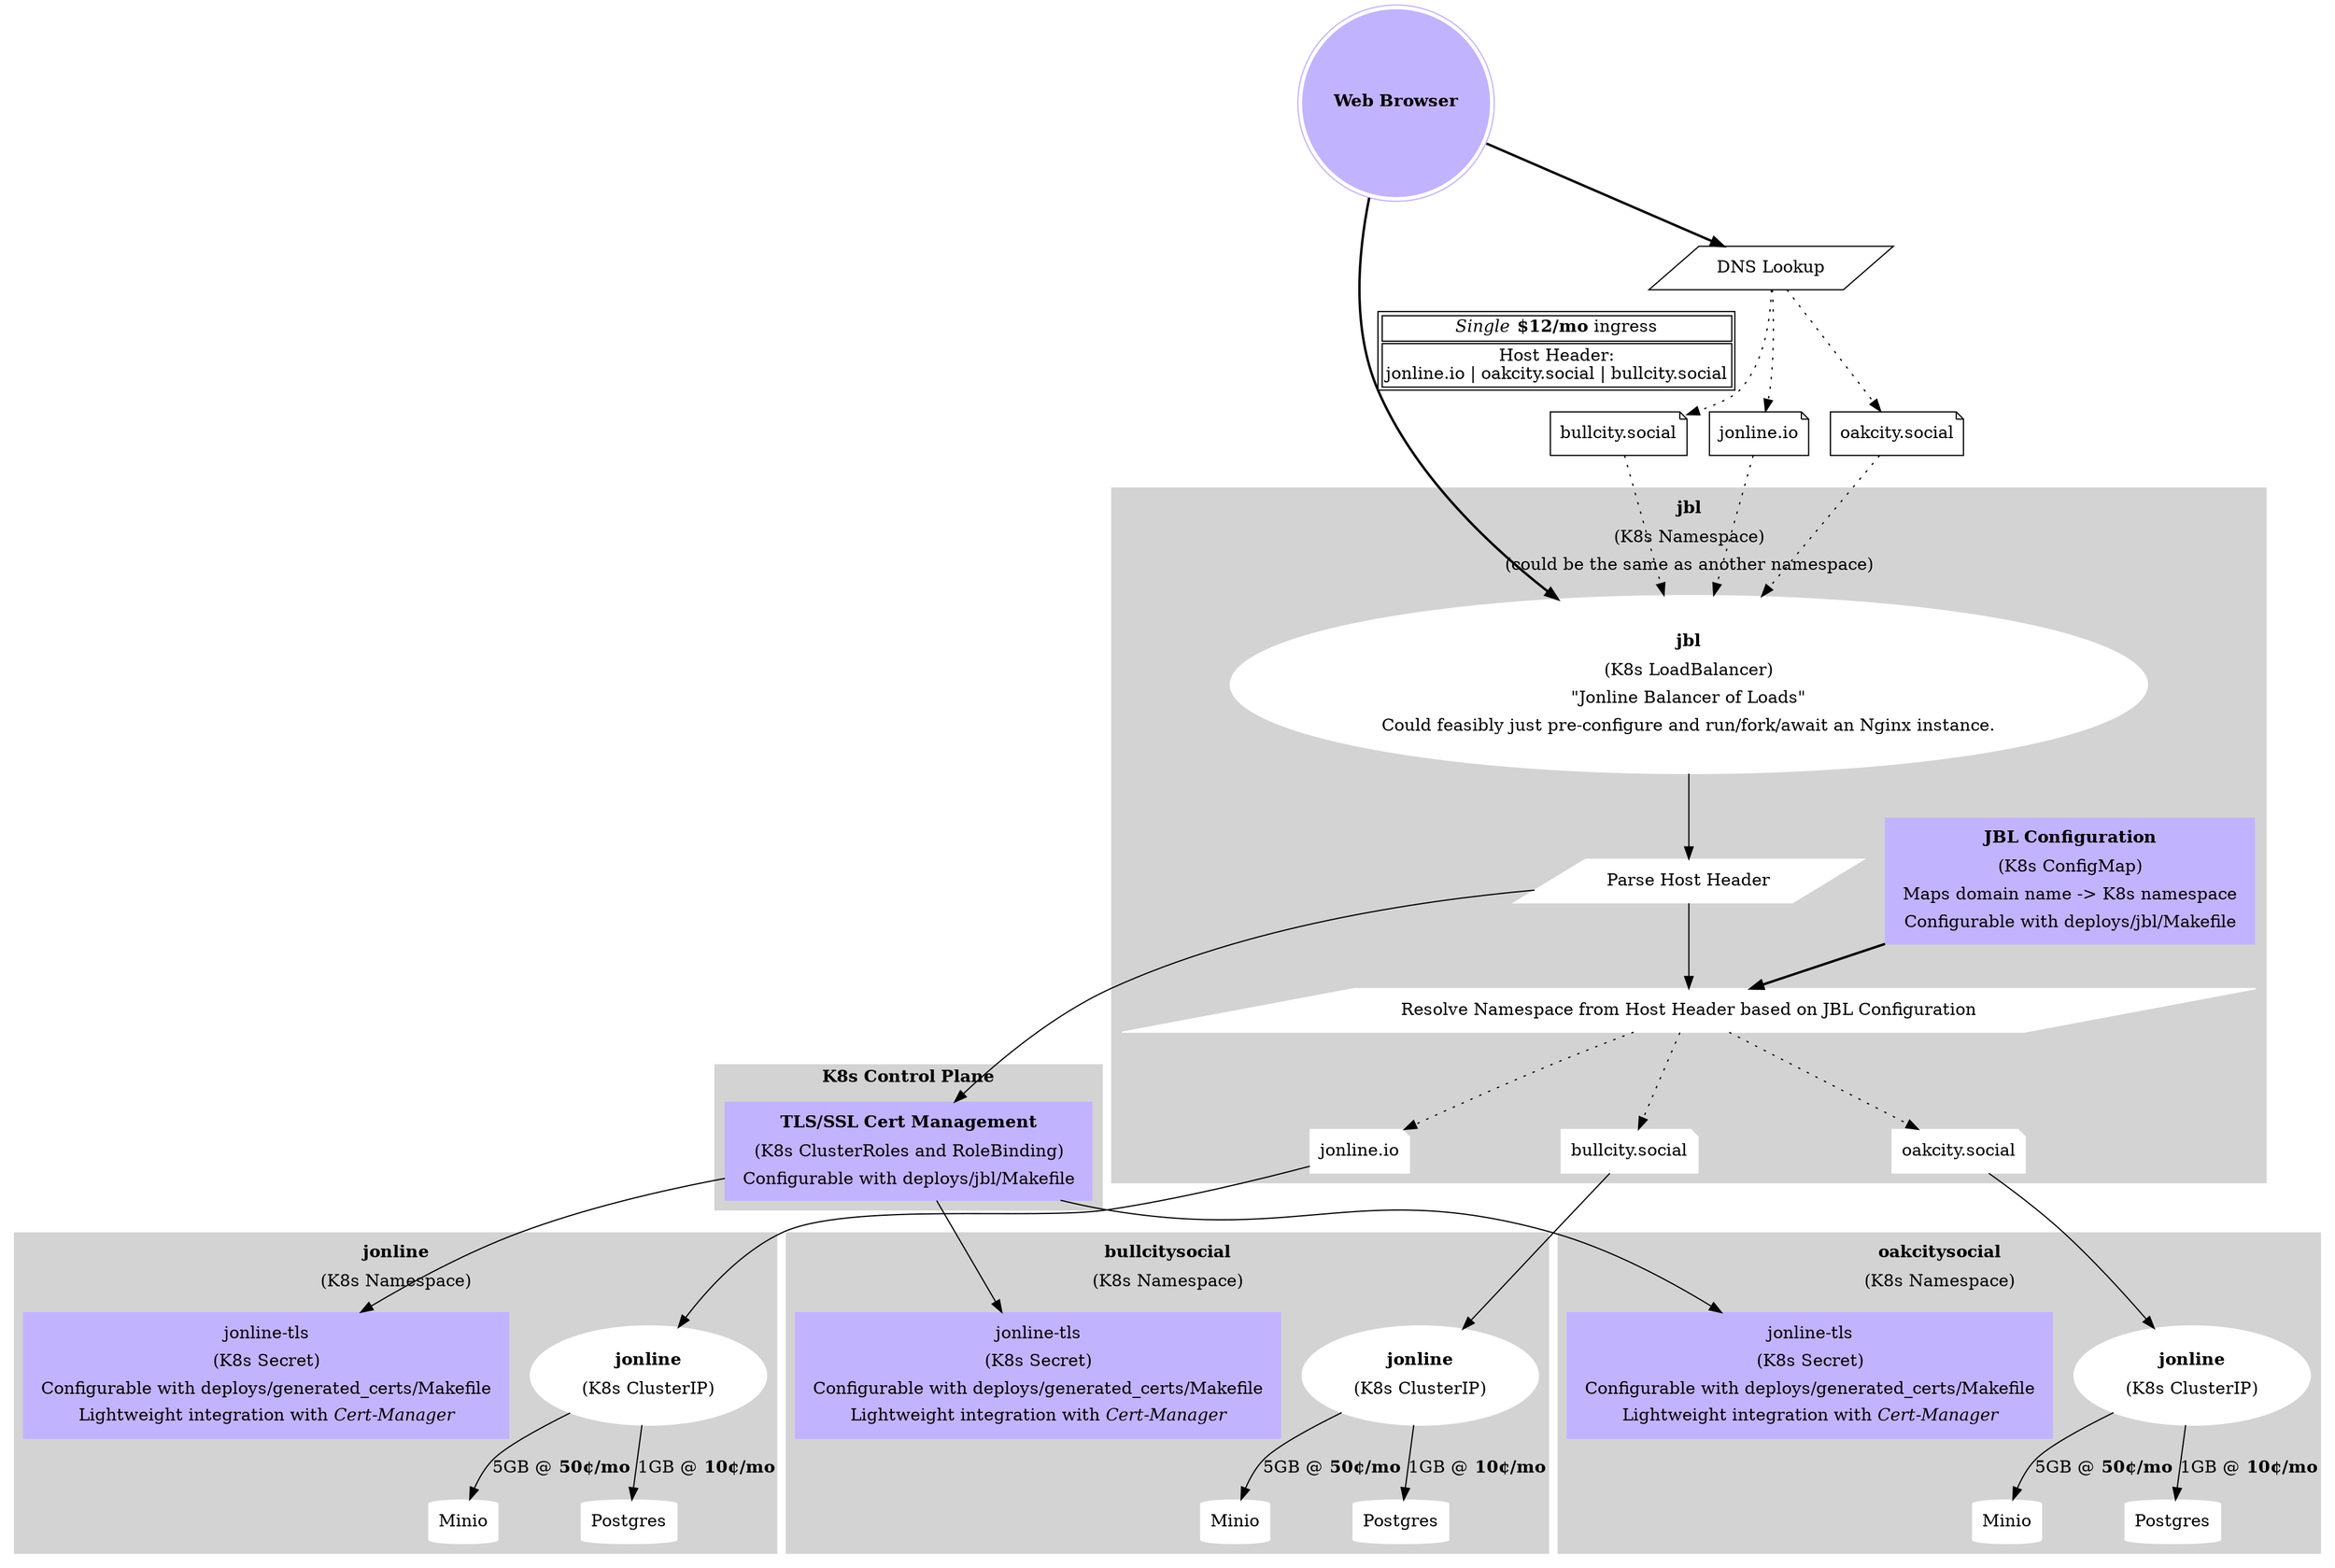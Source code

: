 digraph G {
  size = "100,100";
  browser [shape = doublecircle;style = filled;color = ".7 .3 1.0";label = <<b>Web Browser</b>>;];
  
  browser -> jbl [style = bold; label = <<table><tr><td><i>Single</i>&nbsp;<b>$12/mo</b>&nbsp;ingress</td></tr><tr><td>Host Header:<br/>jonline.io | oakcity.social | bullcity.social</td></tr></table>>;];
  resolve_dns [shape = parallelogram;label = "DNS Lookup";];
  browser -> resolve_dns [style = bold;];
  
  jonlineio_dns [shape = note;label = "jonline.io";];
  oakcitysocial_dns [shape = note;label = "oakcity.social";];
  bullcitysocial_dns [shape = note;label = "bullcity.social";];
  
  resolve_dns -> jonlineio_dns [style = dotted;];
  resolve_dns -> oakcitysocial_dns [style = dotted;];
  resolve_dns -> bullcitysocial_dns [style = dotted;];
  
  jonlineio_dns -> jbl [style = dotted;];
  oakcitysocial_dns -> jbl [style = dotted;];
  bullcitysocial_dns -> jbl [style = dotted;];
  
  subgraph cluster0 {
    label = <<table><tr><td><b>jbl</b></td></tr><tr><td>(K8s Namespace)</td></tr><tr><td>(could be the same as another namespace)</td></tr></table>>;
    node [style = filled; color = white;];
    style = filled;
    color = lightgrey;
    
    jbl [shape = oval;style = filled;color = white;label = <<table><tr><td><b>jbl</b></td></tr><tr><td>(K8s LoadBalancer)</td></tr><tr><td>"Jonline Balancer of Loads"</td></tr><tr><td>Could feasibly just pre-configure and run/fork/await an Nginx instance.</td></tr></table>>;];
    configuration [shape = box;style = filled;color = ".7 .3 1.0";label = <
      <table>
      <tr>
      <td><b>JBL Configuration</b></td>
      </tr>
      <tr>
      <td>(K8s ConfigMap)</td>
      </tr>
      <tr>
      <td>Maps domain name -&gt; K8s namespace</td>
      </tr>
      <tr>
      <td>Configurable with deploys/jbl/Makefile</td>
      </tr>
      </table>
      >;];
    
    configuration -> resolve_namespace [style = bold;];
    
    parse_host [shape = parallelogram;label = "Parse Host Header";];
    resolve_namespace [shape = parallelogram;label = "Resolve Namespace from Host Header based on JBL Configuration";];
    // jbl -> resolve_namespace [weight = 8;];
    jbl -> parse_host [weight = 8;];
    parse_host -> resolve_namespace [weight = 8;];
    
    
    jonlineio [shape = note;label = "jonline.io";];
    oakcitysocial [shape = note;label = "oakcity.social";];
    bullcitysocial [shape = note;label = "bullcity.social";];
    
    resolve_namespace -> jonlineio [style = dotted;];
    resolve_namespace -> oakcitysocial [style = dotted;];
    resolve_namespace -> bullcitysocial [style = dotted;];
  }
  
  subgraph cluster4 {
    label = <<b>K8s Control Plane</b>>;
    node [style = filled; color = white;];
    style = filled;
    color = lightgrey;
    certs [shape = box;style = filled;color = ".7 .3 1.0";label = <
      <table>
      <tr>
      <td><b>TLS/SSL Cert Management</b></td>
      </tr>
      <tr>
      <td>(K8s ClusterRoles and RoleBinding)</td>
      </tr>
      <tr>
      <td>Configurable with deploys/jbl/Makefile</td>
      </tr>
      </table>
      >;];
  }
  
  subgraph cluster1 {
    label = <<table><tr><td><b>jonline</b></td></tr><tr><td>(K8s Namespace)</td></tr></table>>;
    node [style = filled; color = white;];
    style = filled;
    color = lightgrey;
    
    jonline0 [label = <<table><tr><td><b>jonline</b></td></tr><tr><td>(K8s ClusterIP)</td></tr></table>>;];
    minio0 [shape = cylinder;label = "Minio";];
    postgres0 [shape = cylinder;label = "Postgres";];
    tls0 [shape = "box";color = ".7 .3 1.0";label = <<table><tr><td>jonline-tls</td></tr><tr><td>(K8s Secret)</td></tr><tr><td>Configurable with deploys/generated_certs/Makefile</td></tr><tr><td>Lightweight integration with&nbsp;<i>Cert-Manager</i></td></tr></table>>;];
    
    jonline0 -> minio0 [label = <5GB @ <b>50¢/mo</b>>;];
    jonline0 -> postgres0 [label = <1GB @ <b>10¢/mo</b>>;];
  }
  
  jonlineio -> jonline0;
  parse_host -> certs;
  
  subgraph cluster2 {
    label = <<table><tr><td><b>oakcitysocial</b></td></tr><tr><td>(K8s Namespace)</td></tr></table>>;
    node [style = filled; color = white;];
    style = filled;
    color = lightgrey;
    
    jonline1 [label = <<table><tr><td><b>jonline</b></td></tr><tr><td>(K8s ClusterIP)</td></tr></table>>;];
    minio1 [shape = cylinder;label = "Minio";];
    postgres1 [shape = cylinder;label = "Postgres";];
    
    jonline1 -> minio1 [label = <5GB @ <b>50¢/mo</b>>;];
    jonline1 -> postgres1 [label = <1GB @ <b>10¢/mo</b>>;];
    tls1 [shape = "box";color = ".7 .3 1.0";label = <<table><tr><td>jonline-tls</td></tr><tr><td>(K8s Secret)</td></tr><tr><td>Configurable with deploys/generated_certs/Makefile</td></tr><tr><td>Lightweight integration with&nbsp;<i>Cert-Manager</i></td></tr></table>>;];
  }
  oakcitysocial -> jonline1;
  
  subgraph cluster3 {
    label = <<table><tr><td><b>bullcitysocial</b></td></tr><tr><td>(K8s Namespace)</td></tr></table>>;
    node [style = filled; color = white;];
    style = filled;
    color = lightgrey;
    
    jonline2 [label = <<table><tr><td><b>jonline</b></td></tr><tr><td>(K8s ClusterIP)</td></tr></table>>;];
    minio2 [label = "Minio";shape = cylinder;];
    postgres2 [label = "Postgres";shape = cylinder;];
    
    jonline2 -> minio2 [label = <5GB @ <b>50¢/mo</b>>;];
    jonline2 -> postgres2 [label = <1GB @ <b>10¢/mo</b>>;];
    tls2 [shape = "box";color = ".7 .3 1.0";label = <<table><tr><td>jonline-tls</td></tr><tr><td>(K8s Secret)</td></tr><tr><td>Configurable with deploys/generated_certs/Makefile</td></tr><tr><td>Lightweight integration with&nbsp;<i>Cert-Manager</i></td></tr></table>>;];
  }
  bullcitysocial -> jonline2;
  
  certs -> tls0;
  certs -> tls1;
  certs -> tls2;
  // resolve_namespace ->  [style=dotted] bullcitysocial;
  // execute -> { make_string; printf}
  // jonlineio -> make_string;
  // edge [color=red];
  // jbl -> printf [style=bold,label="100 times"];
  // make_string [label="make a\nstring"];
  // node [shape=box,style=filled,color=".7 .3 1.0"];
  // execute -> compare;
}